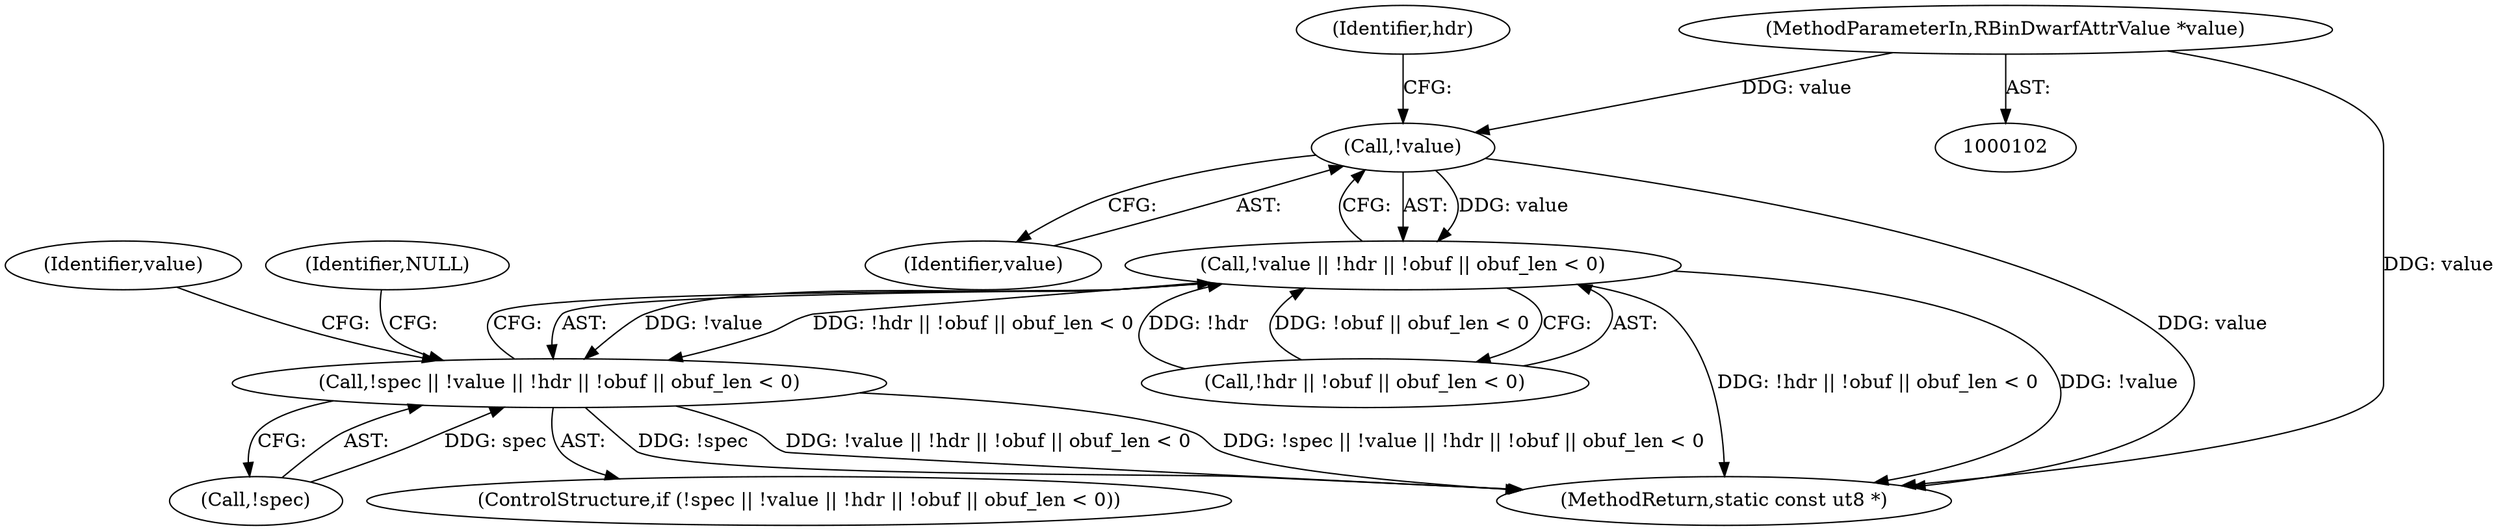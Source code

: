 digraph "0_radare2_2ca9ab45891b6ae8e32b6c28c81eebca059cbe5d_0@pointer" {
"1000106" [label="(MethodParameterIn,RBinDwarfAttrValue *value)"];
"1000127" [label="(Call,!value)"];
"1000126" [label="(Call,!value || !hdr || !obuf || obuf_len < 0)"];
"1000123" [label="(Call,!spec || !value || !hdr || !obuf || obuf_len < 0)"];
"1000143" [label="(Identifier,value)"];
"1000124" [label="(Call,!spec)"];
"1000122" [label="(ControlStructure,if (!spec || !value || !hdr || !obuf || obuf_len < 0))"];
"1000796" [label="(MethodReturn,static const ut8 *)"];
"1000106" [label="(MethodParameterIn,RBinDwarfAttrValue *value)"];
"1000128" [label="(Identifier,value)"];
"1000123" [label="(Call,!spec || !value || !hdr || !obuf || obuf_len < 0)"];
"1000140" [label="(Identifier,NULL)"];
"1000131" [label="(Identifier,hdr)"];
"1000129" [label="(Call,!hdr || !obuf || obuf_len < 0)"];
"1000127" [label="(Call,!value)"];
"1000126" [label="(Call,!value || !hdr || !obuf || obuf_len < 0)"];
"1000106" -> "1000102"  [label="AST: "];
"1000106" -> "1000796"  [label="DDG: value"];
"1000106" -> "1000127"  [label="DDG: value"];
"1000127" -> "1000126"  [label="AST: "];
"1000127" -> "1000128"  [label="CFG: "];
"1000128" -> "1000127"  [label="AST: "];
"1000131" -> "1000127"  [label="CFG: "];
"1000126" -> "1000127"  [label="CFG: "];
"1000127" -> "1000796"  [label="DDG: value"];
"1000127" -> "1000126"  [label="DDG: value"];
"1000126" -> "1000123"  [label="AST: "];
"1000126" -> "1000129"  [label="CFG: "];
"1000129" -> "1000126"  [label="AST: "];
"1000123" -> "1000126"  [label="CFG: "];
"1000126" -> "1000796"  [label="DDG: !hdr || !obuf || obuf_len < 0"];
"1000126" -> "1000796"  [label="DDG: !value"];
"1000126" -> "1000123"  [label="DDG: !value"];
"1000126" -> "1000123"  [label="DDG: !hdr || !obuf || obuf_len < 0"];
"1000129" -> "1000126"  [label="DDG: !hdr"];
"1000129" -> "1000126"  [label="DDG: !obuf || obuf_len < 0"];
"1000123" -> "1000122"  [label="AST: "];
"1000123" -> "1000124"  [label="CFG: "];
"1000124" -> "1000123"  [label="AST: "];
"1000140" -> "1000123"  [label="CFG: "];
"1000143" -> "1000123"  [label="CFG: "];
"1000123" -> "1000796"  [label="DDG: !value || !hdr || !obuf || obuf_len < 0"];
"1000123" -> "1000796"  [label="DDG: !spec || !value || !hdr || !obuf || obuf_len < 0"];
"1000123" -> "1000796"  [label="DDG: !spec"];
"1000124" -> "1000123"  [label="DDG: spec"];
}
